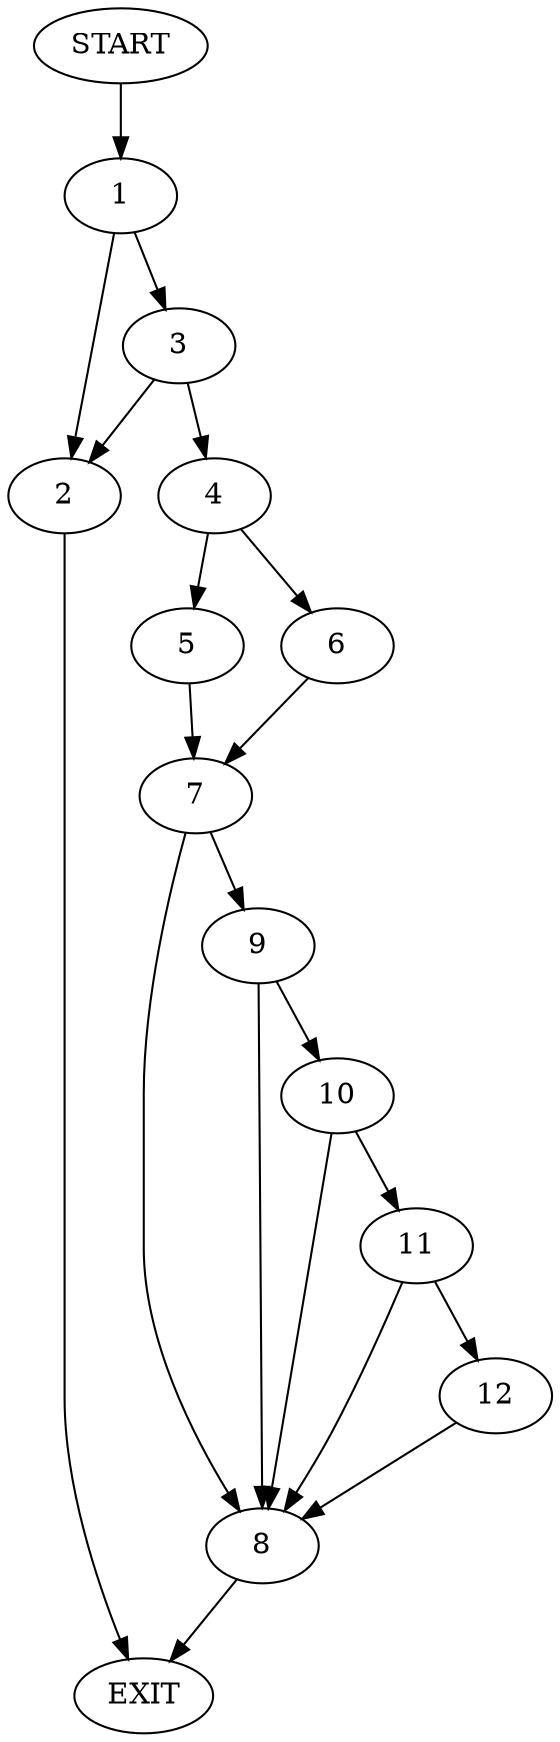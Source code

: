 digraph {
0 [label="START"]
13 [label="EXIT"]
0 -> 1
1 -> 2
1 -> 3
2 -> 13
3 -> 2
3 -> 4
4 -> 5
4 -> 6
5 -> 7
6 -> 7
7 -> 8
7 -> 9
9 -> 8
9 -> 10
8 -> 13
10 -> 8
10 -> 11
11 -> 8
11 -> 12
12 -> 8
}
